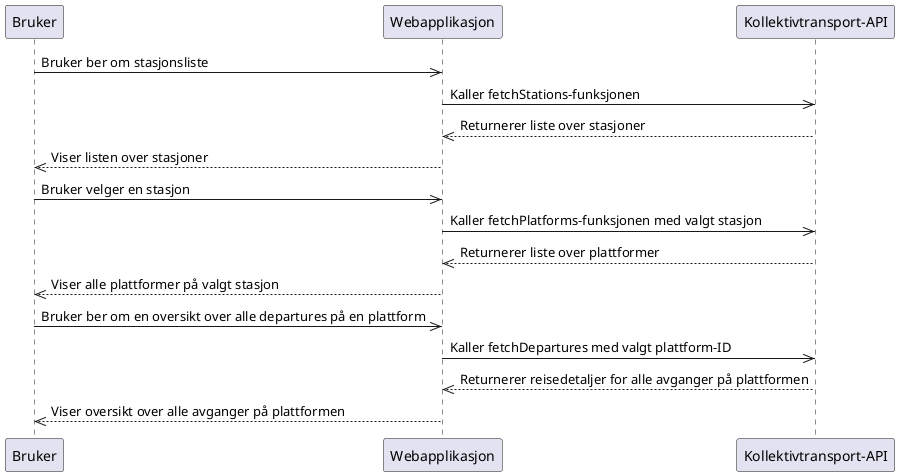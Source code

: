 ```plantuml
@startuml
participant Bruker
participant Webapplikasjon
participant "Kollektivtransport-API" as KollektivtransportAPI

Bruker ->> Webapplikasjon: Bruker ber om stasjonsliste
Webapplikasjon ->> KollektivtransportAPI: Kaller fetchStations-funksjonen
KollektivtransportAPI -->> Webapplikasjon: Returnerer liste over stasjoner
Webapplikasjon -->> Bruker: Viser listen over stasjoner

Bruker ->> Webapplikasjon: Bruker velger en stasjon
Webapplikasjon ->> KollektivtransportAPI: Kaller fetchPlatforms-funksjonen med valgt stasjon
KollektivtransportAPI -->> Webapplikasjon: Returnerer liste over plattformer 
Webapplikasjon -->> Bruker: Viser alle plattformer på valgt stasjon 

Bruker ->> Webapplikasjon: Bruker ber om en oversikt over alle departures på en plattform
Webapplikasjon ->> KollektivtransportAPI: Kaller fetchDepartures med valgt plattform-ID
KollektivtransportAPI -->> Webapplikasjon: Returnerer reisedetaljer for alle avganger på plattformen
Webapplikasjon -->> Bruker: Viser oversikt over alle avganger på plattformen
@enduml
```